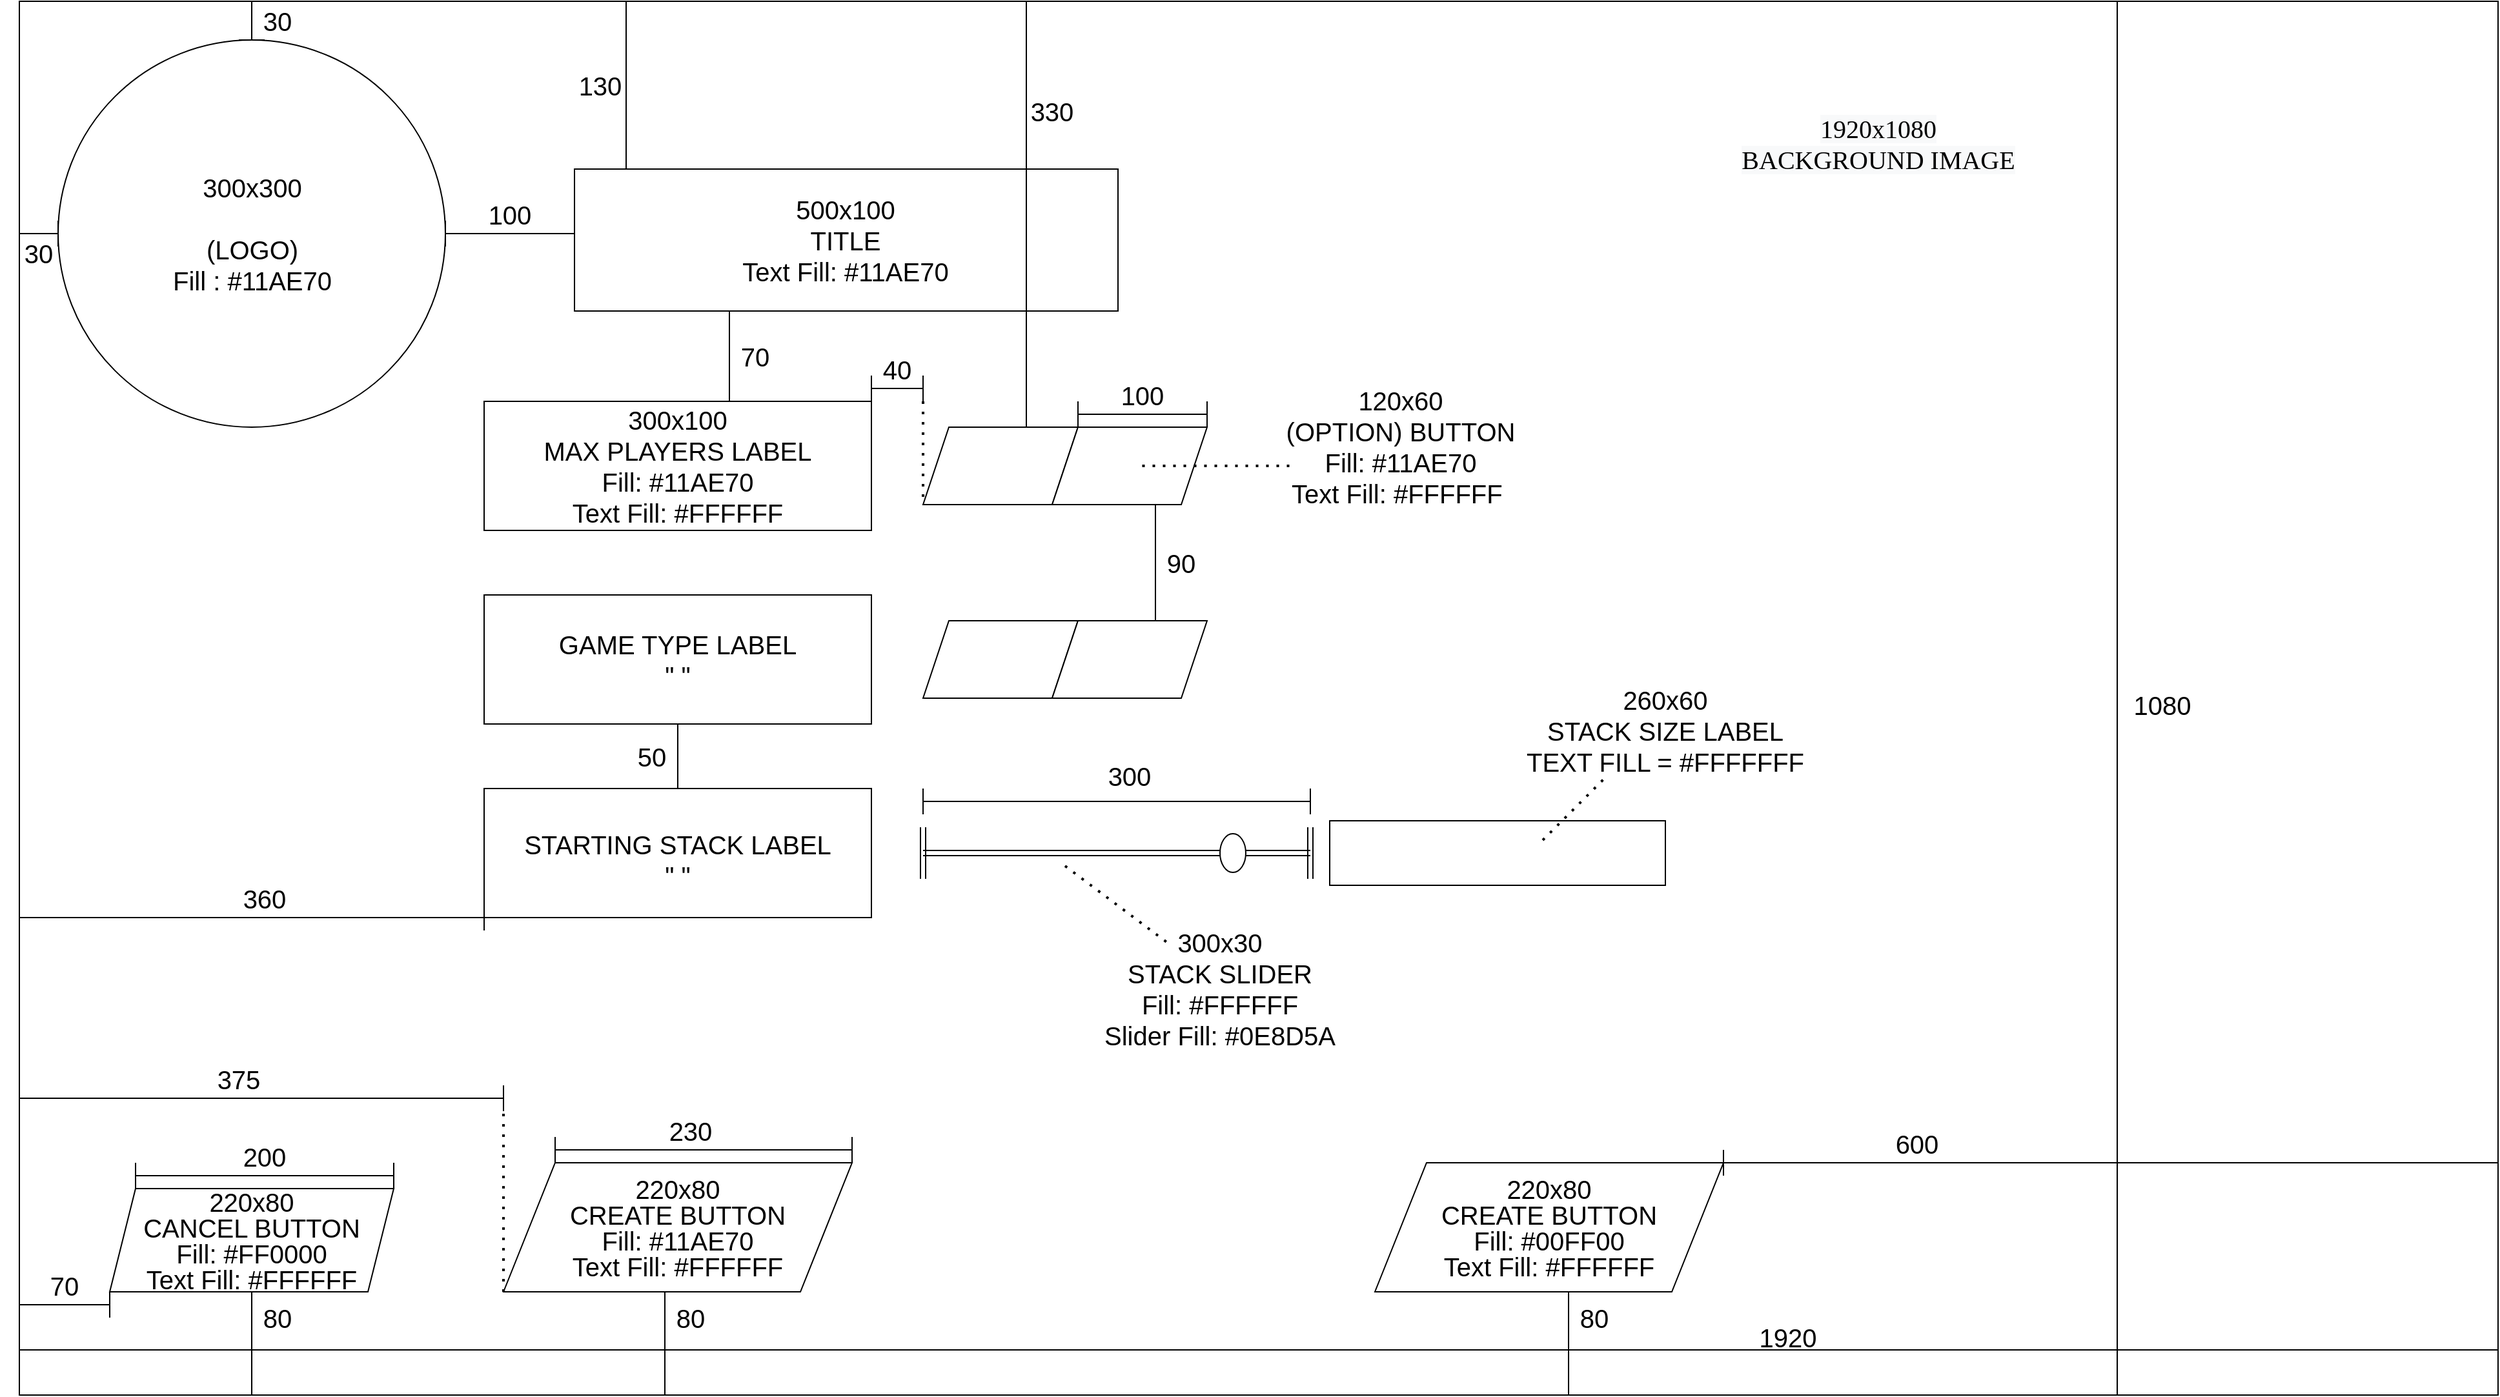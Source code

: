 <mxfile version="15.5.9" type="device"><diagram id="piDafpqhtRUU5qUU-vj8" name="Page-1"><mxGraphModel dx="3141" dy="667" grid="1" gridSize="10" guides="1" tooltips="1" connect="1" arrows="1" fold="1" page="1" pageScale="1" pageWidth="1920" pageHeight="1200" math="0" shadow="0"><root><mxCell id="0"/><mxCell id="1" parent="0"/><mxCell id="LGZmzNUmvJ8_ftPHyWyt-1" value="" style="rounded=0;whiteSpace=wrap;html=1;" parent="1" vertex="1"><mxGeometry width="1920" height="1080" as="geometry"/></mxCell><mxCell id="LGZmzNUmvJ8_ftPHyWyt-19" value="" style="ellipse;whiteSpace=wrap;html=1;aspect=fixed;fontSize=20;" parent="1" vertex="1"><mxGeometry x="30" y="30" width="300" height="300" as="geometry"/></mxCell><mxCell id="LGZmzNUmvJ8_ftPHyWyt-20" value="" style="shape=crossbar;whiteSpace=wrap;html=1;rounded=1;direction=south;fontSize=20;" parent="1" vertex="1"><mxGeometry x="170" width="20" height="30" as="geometry"/></mxCell><mxCell id="LGZmzNUmvJ8_ftPHyWyt-21" value="" style="shape=crossbar;whiteSpace=wrap;html=1;rounded=1;fontSize=20;" parent="1" vertex="1"><mxGeometry y="170" width="30" height="20" as="geometry"/></mxCell><mxCell id="LGZmzNUmvJ8_ftPHyWyt-22" value="30" style="text;html=1;strokeColor=none;fillColor=none;align=center;verticalAlign=middle;whiteSpace=wrap;rounded=0;fontSize=20;" parent="1" vertex="1"><mxGeometry x="170" width="60" height="30" as="geometry"/></mxCell><mxCell id="LGZmzNUmvJ8_ftPHyWyt-23" value="30" style="text;html=1;strokeColor=none;fillColor=none;align=center;verticalAlign=middle;whiteSpace=wrap;rounded=0;fontSize=20;" parent="1" vertex="1"><mxGeometry x="-15" y="180" width="60" height="30" as="geometry"/></mxCell><mxCell id="LGZmzNUmvJ8_ftPHyWyt-68" value="" style="shape=crossbar;whiteSpace=wrap;html=1;rounded=1;direction=south;fontSize=20;" parent="1" vertex="1"><mxGeometry x="1615" width="20" height="1080" as="geometry"/></mxCell><mxCell id="LGZmzNUmvJ8_ftPHyWyt-71" value="1080" style="text;html=1;strokeColor=none;fillColor=none;align=center;verticalAlign=middle;whiteSpace=wrap;rounded=0;fontSize=20;" parent="1" vertex="1"><mxGeometry x="1630" y="530" width="60" height="30" as="geometry"/></mxCell><mxCell id="LGZmzNUmvJ8_ftPHyWyt-78" value="" style="rounded=0;whiteSpace=wrap;html=1;fontFamily=Lucida Console;fontSize=67;" parent="1" vertex="1"><mxGeometry x="430" y="130" width="421" height="110" as="geometry"/></mxCell><mxCell id="LGZmzNUmvJ8_ftPHyWyt-79" value="" style="shape=crossbar;whiteSpace=wrap;html=1;rounded=1;fontSize=20;" parent="1" vertex="1"><mxGeometry y="1035" width="1920" height="20" as="geometry"/></mxCell><mxCell id="LGZmzNUmvJ8_ftPHyWyt-80" value="1920" style="text;html=1;strokeColor=none;fillColor=none;align=center;verticalAlign=middle;whiteSpace=wrap;rounded=0;fontSize=20;" parent="1" vertex="1"><mxGeometry x="1340" y="1020" width="60" height="30" as="geometry"/></mxCell><mxCell id="LGZmzNUmvJ8_ftPHyWyt-81" value="500x100&lt;br&gt;TITLE&lt;br&gt;Text Fill:&amp;nbsp;#11AE70" style="text;html=1;strokeColor=none;fillColor=none;align=center;verticalAlign=middle;whiteSpace=wrap;rounded=0;fontSize=20;" parent="1" vertex="1"><mxGeometry x="540" y="170" width="199.5" height="30" as="geometry"/></mxCell><mxCell id="LGZmzNUmvJ8_ftPHyWyt-83" value="" style="shape=crossbar;whiteSpace=wrap;html=1;rounded=1;direction=south;fontSize=20;" parent="1" vertex="1"><mxGeometry x="460" width="20" height="130" as="geometry"/></mxCell><mxCell id="LGZmzNUmvJ8_ftPHyWyt-84" value="130" style="text;html=1;strokeColor=none;fillColor=none;align=center;verticalAlign=middle;whiteSpace=wrap;rounded=0;fontSize=20;" parent="1" vertex="1"><mxGeometry x="420" y="50" width="60" height="30" as="geometry"/></mxCell><mxCell id="LGZmzNUmvJ8_ftPHyWyt-85" value="" style="shape=crossbar;whiteSpace=wrap;html=1;rounded=1;fontSize=20;" parent="1" vertex="1"><mxGeometry x="330" y="170" width="100" height="20" as="geometry"/></mxCell><mxCell id="LGZmzNUmvJ8_ftPHyWyt-86" value="100" style="text;html=1;strokeColor=none;fillColor=none;align=center;verticalAlign=middle;whiteSpace=wrap;rounded=0;fontSize=20;" parent="1" vertex="1"><mxGeometry x="350" y="150" width="60" height="30" as="geometry"/></mxCell><mxCell id="M35t09U9mjKwKnsg0Uut-1" value="" style="shape=parallelogram;perimeter=parallelogramPerimeter;whiteSpace=wrap;html=1;fixedSize=1;size=-10;" parent="1" vertex="1"><mxGeometry x="360" y="310" width="300" height="100" as="geometry"/></mxCell><mxCell id="M35t09U9mjKwKnsg0Uut-2" value="" style="shape=parallelogram;perimeter=parallelogramPerimeter;whiteSpace=wrap;html=1;fixedSize=1;size=-60;" parent="1" vertex="1"><mxGeometry x="360" y="460" width="300" height="100" as="geometry"/></mxCell><mxCell id="M35t09U9mjKwKnsg0Uut-3" value="" style="shape=parallelogram;perimeter=parallelogramPerimeter;whiteSpace=wrap;html=1;fixedSize=1;size=-140;" parent="1" vertex="1"><mxGeometry x="360" y="610" width="300" height="100" as="geometry"/></mxCell><mxCell id="M35t09U9mjKwKnsg0Uut-6" value="" style="shape=parallelogram;perimeter=parallelogramPerimeter;whiteSpace=wrap;html=1;fixedSize=1;" parent="1" vertex="1"><mxGeometry x="700" y="330" width="120" height="60" as="geometry"/></mxCell><mxCell id="M35t09U9mjKwKnsg0Uut-7" value="" style="shape=parallelogram;perimeter=parallelogramPerimeter;whiteSpace=wrap;html=1;fixedSize=1;" parent="1" vertex="1"><mxGeometry x="800" y="330" width="120" height="60" as="geometry"/></mxCell><mxCell id="M35t09U9mjKwKnsg0Uut-13" value="" style="shape=link;html=1;rounded=0;fontSize=45;startArrow=none;" parent="1" source="M35t09U9mjKwKnsg0Uut-17" edge="1"><mxGeometry width="100" relative="1" as="geometry"><mxPoint x="750" y="630" as="sourcePoint"/><mxPoint x="1000" y="660" as="targetPoint"/></mxGeometry></mxCell><mxCell id="M35t09U9mjKwKnsg0Uut-14" value="" style="shape=link;html=1;rounded=0;fontSize=45;" parent="1" edge="1"><mxGeometry width="100" relative="1" as="geometry"><mxPoint x="700" y="640" as="sourcePoint"/><mxPoint x="700" y="680" as="targetPoint"/></mxGeometry></mxCell><mxCell id="M35t09U9mjKwKnsg0Uut-17" value="" style="ellipse;whiteSpace=wrap;html=1;fontSize=45;" parent="1" vertex="1"><mxGeometry x="930" y="645" width="20" height="30" as="geometry"/></mxCell><mxCell id="M35t09U9mjKwKnsg0Uut-19" value="" style="shape=link;html=1;rounded=0;fontSize=45;endArrow=none;" parent="1" target="M35t09U9mjKwKnsg0Uut-17" edge="1"><mxGeometry width="100" relative="1" as="geometry"><mxPoint x="700" y="660" as="sourcePoint"/><mxPoint x="1000" y="630" as="targetPoint"/></mxGeometry></mxCell><mxCell id="M35t09U9mjKwKnsg0Uut-20" value="" style="shape=crossbar;whiteSpace=wrap;html=1;rounded=1;fontSize=20;" parent="1" vertex="1"><mxGeometry x="700" y="610" width="300" height="20" as="geometry"/></mxCell><mxCell id="M35t09U9mjKwKnsg0Uut-21" value="300" style="text;html=1;strokeColor=none;fillColor=none;align=center;verticalAlign=middle;whiteSpace=wrap;rounded=0;fontSize=20;" parent="1" vertex="1"><mxGeometry x="830" y="585" width="60" height="30" as="geometry"/></mxCell><mxCell id="M35t09U9mjKwKnsg0Uut-22" value="300x100&lt;br&gt;MAX PLAYERS LABEL&lt;br&gt;Fill:&amp;nbsp;#11AE70&lt;br&gt;Text Fill: #FFFFFF" style="text;html=1;strokeColor=none;fillColor=none;align=center;verticalAlign=middle;whiteSpace=wrap;rounded=0;fontSize=20;" parent="1" vertex="1"><mxGeometry x="385" y="345" width="250" height="30" as="geometry"/></mxCell><mxCell id="M35t09U9mjKwKnsg0Uut-25" value="" style="shape=crossbar;whiteSpace=wrap;html=1;rounded=1;direction=south;fontSize=20;" parent="1" vertex="1"><mxGeometry x="540" y="240" width="20" height="70" as="geometry"/></mxCell><mxCell id="M35t09U9mjKwKnsg0Uut-26" value="70" style="text;html=1;strokeColor=none;fillColor=none;align=center;verticalAlign=middle;whiteSpace=wrap;rounded=0;fontSize=20;" parent="1" vertex="1"><mxGeometry x="540" y="260" width="60" height="30" as="geometry"/></mxCell><mxCell id="M35t09U9mjKwKnsg0Uut-27" value="" style="shape=crossbar;whiteSpace=wrap;html=1;rounded=1;direction=south;fontSize=20;" parent="1" vertex="1"><mxGeometry x="500" y="560" width="20" height="50" as="geometry"/></mxCell><mxCell id="M35t09U9mjKwKnsg0Uut-28" value="50" style="text;html=1;strokeColor=none;fillColor=none;align=center;verticalAlign=middle;whiteSpace=wrap;rounded=0;fontSize=20;" parent="1" vertex="1"><mxGeometry x="460" y="570" width="60" height="30" as="geometry"/></mxCell><mxCell id="M35t09U9mjKwKnsg0Uut-29" value="" style="shape=crossbar;whiteSpace=wrap;html=1;rounded=1;fontSize=20;" parent="1" vertex="1"><mxGeometry y="700" width="360" height="20" as="geometry"/></mxCell><mxCell id="M35t09U9mjKwKnsg0Uut-30" value="360" style="text;html=1;strokeColor=none;fillColor=none;align=center;verticalAlign=middle;whiteSpace=wrap;rounded=0;fontSize=20;" parent="1" vertex="1"><mxGeometry x="160" y="680" width="60" height="30" as="geometry"/></mxCell><mxCell id="M35t09U9mjKwKnsg0Uut-32" value="" style="shape=crossbar;whiteSpace=wrap;html=1;rounded=1;fontSize=20;" parent="1" vertex="1"><mxGeometry x="820" y="310" width="100" height="20" as="geometry"/></mxCell><mxCell id="M35t09U9mjKwKnsg0Uut-33" value="100" style="text;html=1;strokeColor=none;fillColor=none;align=center;verticalAlign=middle;whiteSpace=wrap;rounded=0;fontSize=20;" parent="1" vertex="1"><mxGeometry x="840" y="290" width="60" height="30" as="geometry"/></mxCell><mxCell id="M35t09U9mjKwKnsg0Uut-34" value="" style="shape=crossbar;whiteSpace=wrap;html=1;rounded=1;fontSize=20;" parent="1" vertex="1"><mxGeometry x="660" y="290" width="40" height="20" as="geometry"/></mxCell><mxCell id="M35t09U9mjKwKnsg0Uut-35" value="40" style="text;html=1;strokeColor=none;fillColor=none;align=center;verticalAlign=middle;whiteSpace=wrap;rounded=0;fontSize=20;" parent="1" vertex="1"><mxGeometry x="650" y="270" width="60" height="30" as="geometry"/></mxCell><mxCell id="M35t09U9mjKwKnsg0Uut-37" value="" style="endArrow=none;dashed=1;html=1;dashPattern=1 3;strokeWidth=2;rounded=0;fontSize=45;" parent="1" edge="1"><mxGeometry width="50" height="50" relative="1" as="geometry"><mxPoint x="700" y="310" as="sourcePoint"/><mxPoint x="700" y="390" as="targetPoint"/></mxGeometry></mxCell><mxCell id="M35t09U9mjKwKnsg0Uut-38" value="" style="shape=link;html=1;rounded=0;fontSize=45;" parent="1" edge="1"><mxGeometry width="100" relative="1" as="geometry"><mxPoint x="1000" y="640" as="sourcePoint"/><mxPoint x="1000" y="680" as="targetPoint"/></mxGeometry></mxCell><mxCell id="Zm3W-1BmcqFfmd_wZ28C-4" value="" style="shape=parallelogram;perimeter=parallelogramPerimeter;whiteSpace=wrap;html=1;fixedSize=1;fontSize=40;" parent="1" vertex="1"><mxGeometry x="700" y="480" width="120" height="60" as="geometry"/></mxCell><mxCell id="Zm3W-1BmcqFfmd_wZ28C-5" value="" style="shape=parallelogram;perimeter=parallelogramPerimeter;whiteSpace=wrap;html=1;fixedSize=1;fontStyle=1" parent="1" vertex="1"><mxGeometry x="800" y="480" width="120" height="60" as="geometry"/></mxCell><mxCell id="Zm3W-1BmcqFfmd_wZ28C-7" value="" style="shape=crossbar;whiteSpace=wrap;html=1;rounded=1;direction=south;fontSize=20;" parent="1" vertex="1"><mxGeometry x="870" y="390" width="20" height="90" as="geometry"/></mxCell><mxCell id="Zm3W-1BmcqFfmd_wZ28C-8" value="90" style="text;html=1;strokeColor=none;fillColor=none;align=center;verticalAlign=middle;whiteSpace=wrap;rounded=0;fontSize=20;" parent="1" vertex="1"><mxGeometry x="870" y="420" width="60" height="30" as="geometry"/></mxCell><mxCell id="_Ig5ZccFIdGjMWB4NFbB-1" value="" style="shape=crossbar;whiteSpace=wrap;html=1;rounded=1;direction=south;" parent="1" vertex="1"><mxGeometry x="770" width="20" height="330" as="geometry"/></mxCell><mxCell id="_Ig5ZccFIdGjMWB4NFbB-5" value="330" style="text;html=1;strokeColor=none;fillColor=none;align=center;verticalAlign=middle;whiteSpace=wrap;rounded=0;fontSize=20;" parent="1" vertex="1"><mxGeometry x="770" y="70" width="60" height="30" as="geometry"/></mxCell><mxCell id="_Ig5ZccFIdGjMWB4NFbB-6" value="" style="shape=parallelogram;perimeter=parallelogramPerimeter;whiteSpace=wrap;html=1;fixedSize=1;" parent="1" vertex="1"><mxGeometry x="70" y="920" width="220" height="80" as="geometry"/></mxCell><mxCell id="_Ig5ZccFIdGjMWB4NFbB-7" value="" style="shape=parallelogram;perimeter=parallelogramPerimeter;whiteSpace=wrap;html=1;fixedSize=1;size=40;" parent="1" vertex="1"><mxGeometry x="1050" y="900" width="270" height="100" as="geometry"/></mxCell><mxCell id="_Ig5ZccFIdGjMWB4NFbB-8" value="" style="shape=crossbar;whiteSpace=wrap;html=1;rounded=1;" parent="1" vertex="1"><mxGeometry y="1000" width="70" height="20" as="geometry"/></mxCell><mxCell id="_Ig5ZccFIdGjMWB4NFbB-9" value="70" style="text;html=1;strokeColor=none;fillColor=none;align=center;verticalAlign=middle;whiteSpace=wrap;rounded=0;fontSize=20;" parent="1" vertex="1"><mxGeometry x="5" y="980" width="60" height="30" as="geometry"/></mxCell><mxCell id="_Ig5ZccFIdGjMWB4NFbB-10" value="" style="shape=crossbar;whiteSpace=wrap;html=1;rounded=1;direction=south;" parent="1" vertex="1"><mxGeometry x="170" y="1000" width="20" height="80" as="geometry"/></mxCell><mxCell id="_Ig5ZccFIdGjMWB4NFbB-11" value="80" style="text;html=1;strokeColor=none;fillColor=none;align=center;verticalAlign=middle;whiteSpace=wrap;rounded=0;fontSize=20;" parent="1" vertex="1"><mxGeometry x="170" y="1005" width="60" height="30" as="geometry"/></mxCell><mxCell id="_Ig5ZccFIdGjMWB4NFbB-12" value="&lt;p style=&quot;line-height: 1&quot;&gt;&lt;span&gt;220x80&lt;/span&gt;&lt;br&gt;&lt;span&gt;CANCEL BUTTON&lt;/span&gt;&lt;br&gt;&lt;span&gt;Fill: #FF0000&lt;/span&gt;&lt;br&gt;&lt;span&gt;Text Fill: #FFFFFF&lt;/span&gt;&lt;br&gt;&lt;/p&gt;" style="text;html=1;strokeColor=none;fillColor=none;align=center;verticalAlign=middle;whiteSpace=wrap;rounded=0;fontSize=20;" parent="1" vertex="1"><mxGeometry x="70" y="945" width="220" height="30" as="geometry"/></mxCell><mxCell id="_Ig5ZccFIdGjMWB4NFbB-15" value="" style="shape=crossbar;whiteSpace=wrap;html=1;rounded=1;" parent="1" vertex="1"><mxGeometry x="90" y="900" width="200" height="20" as="geometry"/></mxCell><mxCell id="_Ig5ZccFIdGjMWB4NFbB-16" value="200" style="text;html=1;strokeColor=none;fillColor=none;align=center;verticalAlign=middle;whiteSpace=wrap;rounded=0;fontSize=20;" parent="1" vertex="1"><mxGeometry x="160" y="880" width="60" height="30" as="geometry"/></mxCell><mxCell id="_Ig5ZccFIdGjMWB4NFbB-18" value="" style="shape=crossbar;whiteSpace=wrap;html=1;rounded=1;direction=south;" parent="1" vertex="1"><mxGeometry x="1190" y="1000" width="20" height="80" as="geometry"/></mxCell><mxCell id="_Ig5ZccFIdGjMWB4NFbB-19" value="" style="shape=crossbar;whiteSpace=wrap;html=1;rounded=1;" parent="1" vertex="1"><mxGeometry x="1320" y="890" width="600" height="20" as="geometry"/></mxCell><mxCell id="_Ig5ZccFIdGjMWB4NFbB-20" value="600" style="text;html=1;strokeColor=none;fillColor=none;align=center;verticalAlign=middle;whiteSpace=wrap;rounded=0;fontSize=20;" parent="1" vertex="1"><mxGeometry x="1440" y="870" width="60" height="30" as="geometry"/></mxCell><mxCell id="_Ig5ZccFIdGjMWB4NFbB-21" value="80" style="text;html=1;strokeColor=none;fillColor=none;align=center;verticalAlign=middle;whiteSpace=wrap;rounded=0;fontSize=20;" parent="1" vertex="1"><mxGeometry x="1190" y="1005" width="60" height="30" as="geometry"/></mxCell><mxCell id="_Ig5ZccFIdGjMWB4NFbB-22" value="GAME TYPE LABEL&lt;br&gt;&quot; &quot;" style="text;html=1;strokeColor=none;fillColor=none;align=center;verticalAlign=middle;whiteSpace=wrap;rounded=0;fontSize=20;" parent="1" vertex="1"><mxGeometry x="385" y="495" width="250" height="30" as="geometry"/></mxCell><mxCell id="_Ig5ZccFIdGjMWB4NFbB-23" value="STARTING STACK LABEL&lt;br&gt;&quot; &quot;" style="text;html=1;strokeColor=none;fillColor=none;align=center;verticalAlign=middle;whiteSpace=wrap;rounded=0;fontSize=20;" parent="1" vertex="1"><mxGeometry x="385" y="650" width="250" height="30" as="geometry"/></mxCell><mxCell id="_Ig5ZccFIdGjMWB4NFbB-26" value="&lt;p style=&quot;line-height: 1&quot;&gt;&lt;span&gt;220x80&lt;/span&gt;&lt;br&gt;&lt;span&gt;CREATE BUTTON&lt;/span&gt;&lt;br&gt;&lt;span&gt;Fill: #00FF00&lt;/span&gt;&lt;br&gt;&lt;span&gt;Text Fill: #FFFFFF&lt;/span&gt;&lt;br&gt;&lt;/p&gt;" style="text;html=1;strokeColor=none;fillColor=none;align=center;verticalAlign=middle;whiteSpace=wrap;rounded=0;fontSize=20;" parent="1" vertex="1"><mxGeometry x="1075" y="927.5" width="220" height="45" as="geometry"/></mxCell><mxCell id="_Ig5ZccFIdGjMWB4NFbB-27" value="120x60&lt;br&gt;(OPTION) BUTTON&lt;br&gt;Fill:&amp;nbsp;#11AE70&lt;br&gt;Text Fill: #FFFFFF&amp;nbsp;" style="text;html=1;strokeColor=none;fillColor=none;align=center;verticalAlign=middle;whiteSpace=wrap;rounded=0;fontSize=20;" parent="1" vertex="1"><mxGeometry x="970" y="330" width="199.5" height="30" as="geometry"/></mxCell><mxCell id="_Ig5ZccFIdGjMWB4NFbB-30" value="" style="endArrow=none;dashed=1;html=1;dashPattern=1 3;strokeWidth=2;rounded=0;fontSize=15;" parent="1" edge="1"><mxGeometry width="50" height="50" relative="1" as="geometry"><mxPoint x="869.75" y="360" as="sourcePoint"/><mxPoint x="989.75" y="360" as="targetPoint"/></mxGeometry></mxCell><mxCell id="_Ig5ZccFIdGjMWB4NFbB-31" value="300x30&lt;br&gt;STACK SLIDER&lt;br&gt;Fill: #FFFFFF&lt;br&gt;Slider Fill:&amp;nbsp;#0E8D5A" style="text;html=1;strokeColor=none;fillColor=none;align=center;verticalAlign=middle;whiteSpace=wrap;rounded=0;fontSize=20;" parent="1" vertex="1"><mxGeometry x="830" y="750" width="199.5" height="30" as="geometry"/></mxCell><mxCell id="_Ig5ZccFIdGjMWB4NFbB-33" value="" style="endArrow=none;dashed=1;html=1;dashPattern=1 3;strokeWidth=2;rounded=0;fontSize=15;" parent="1" edge="1"><mxGeometry width="50" height="50" relative="1" as="geometry"><mxPoint x="810" y="670" as="sourcePoint"/><mxPoint x="890" y="730" as="targetPoint"/></mxGeometry></mxCell><mxCell id="_Ig5ZccFIdGjMWB4NFbB-34" value="&lt;span style=&quot;color: rgb(0 , 0 , 0) ; font-family: &amp;#34;tahoma&amp;#34; ; font-size: 20px ; font-style: normal ; font-weight: 400 ; letter-spacing: normal ; text-indent: 0px ; text-transform: none ; word-spacing: 0px ; background-color: rgb(248 , 249 , 250) ; display: inline ; float: none&quot;&gt;1920x1080&lt;/span&gt;&lt;br style=&quot;color: rgb(0 , 0 , 0) ; font-family: &amp;#34;tahoma&amp;#34; ; font-size: 20px ; font-style: normal ; font-weight: 400 ; letter-spacing: normal ; text-indent: 0px ; text-transform: none ; word-spacing: 0px ; background-color: rgb(248 , 249 , 250)&quot;&gt;&lt;span style=&quot;color: rgb(0 , 0 , 0) ; font-family: &amp;#34;tahoma&amp;#34; ; font-size: 20px ; font-style: normal ; font-weight: 400 ; letter-spacing: normal ; text-indent: 0px ; text-transform: none ; word-spacing: 0px ; background-color: rgb(248 , 249 , 250) ; display: inline ; float: none&quot;&gt;BACKGROUND IMAGE&lt;/span&gt;" style="text;whiteSpace=wrap;html=1;fontSize=15;align=center;" parent="1" vertex="1"><mxGeometry x="1330" y="80" width="220" height="60" as="geometry"/></mxCell><mxCell id="_Ig5ZccFIdGjMWB4NFbB-35" value="300x300&lt;br&gt;&lt;br&gt;(LOGO)&lt;br&gt;Fill :&amp;nbsp;#11AE70" style="text;html=1;strokeColor=none;fillColor=none;align=center;verticalAlign=middle;whiteSpace=wrap;rounded=0;fontSize=20;" parent="1" vertex="1"><mxGeometry x="87.5" y="165" width="185" height="30" as="geometry"/></mxCell><mxCell id="XUDfmhcxMJZXEtI_BAAm-1" value="" style="shape=parallelogram;perimeter=parallelogramPerimeter;whiteSpace=wrap;html=1;fixedSize=1;size=40;" vertex="1" parent="1"><mxGeometry x="375" y="900" width="270" height="100" as="geometry"/></mxCell><mxCell id="XUDfmhcxMJZXEtI_BAAm-2" value="" style="shape=crossbar;whiteSpace=wrap;html=1;rounded=1;" vertex="1" parent="1"><mxGeometry x="415" y="880" width="230" height="20" as="geometry"/></mxCell><mxCell id="XUDfmhcxMJZXEtI_BAAm-3" value="&lt;p style=&quot;line-height: 1&quot;&gt;&lt;span&gt;220x80&lt;/span&gt;&lt;br&gt;&lt;span&gt;CREATE BUTTON&lt;/span&gt;&lt;br&gt;&lt;span&gt;Fill:&amp;nbsp;&lt;/span&gt;#11AE70&lt;br&gt;&lt;span&gt;Text Fill: #FFFFFF&lt;/span&gt;&lt;br&gt;&lt;/p&gt;" style="text;html=1;strokeColor=none;fillColor=none;align=center;verticalAlign=middle;whiteSpace=wrap;rounded=0;fontSize=20;" vertex="1" parent="1"><mxGeometry x="400" y="927.5" width="220" height="45" as="geometry"/></mxCell><mxCell id="XUDfmhcxMJZXEtI_BAAm-4" value="230" style="text;html=1;strokeColor=none;fillColor=none;align=center;verticalAlign=middle;whiteSpace=wrap;rounded=0;fontSize=20;" vertex="1" parent="1"><mxGeometry x="490" y="860" width="60" height="30" as="geometry"/></mxCell><mxCell id="XUDfmhcxMJZXEtI_BAAm-5" value="" style="shape=crossbar;whiteSpace=wrap;html=1;rounded=1;" vertex="1" parent="1"><mxGeometry y="840" width="375" height="20" as="geometry"/></mxCell><mxCell id="XUDfmhcxMJZXEtI_BAAm-6" value="" style="endArrow=none;dashed=1;html=1;dashPattern=1 3;strokeWidth=2;rounded=0;" edge="1" parent="1"><mxGeometry width="50" height="50" relative="1" as="geometry"><mxPoint x="375" y="1000" as="sourcePoint"/><mxPoint x="375" y="860" as="targetPoint"/></mxGeometry></mxCell><mxCell id="XUDfmhcxMJZXEtI_BAAm-7" value="375" style="text;html=1;strokeColor=none;fillColor=none;align=center;verticalAlign=middle;whiteSpace=wrap;rounded=0;fontSize=20;" vertex="1" parent="1"><mxGeometry x="140" y="820" width="60" height="30" as="geometry"/></mxCell><mxCell id="XUDfmhcxMJZXEtI_BAAm-8" value="" style="shape=crossbar;whiteSpace=wrap;html=1;rounded=1;direction=south;" vertex="1" parent="1"><mxGeometry x="490" y="1000" width="20" height="80" as="geometry"/></mxCell><mxCell id="XUDfmhcxMJZXEtI_BAAm-9" value="80" style="text;html=1;strokeColor=none;fillColor=none;align=center;verticalAlign=middle;whiteSpace=wrap;rounded=0;fontSize=20;" vertex="1" parent="1"><mxGeometry x="490" y="1005" width="60" height="30" as="geometry"/></mxCell><mxCell id="XUDfmhcxMJZXEtI_BAAm-10" value="" style="rounded=0;whiteSpace=wrap;html=1;" vertex="1" parent="1"><mxGeometry x="1015" y="635" width="260" height="50" as="geometry"/></mxCell><mxCell id="XUDfmhcxMJZXEtI_BAAm-12" value="260x60&lt;br&gt;STACK SIZE LABEL&lt;br&gt;TEXT FILL = #FFFFFFF" style="text;html=1;strokeColor=none;fillColor=none;align=center;verticalAlign=middle;whiteSpace=wrap;rounded=0;fontSize=20;" vertex="1" parent="1"><mxGeometry x="1160" y="550" width="230" height="30" as="geometry"/></mxCell><mxCell id="XUDfmhcxMJZXEtI_BAAm-14" value="" style="endArrow=none;dashed=1;html=1;dashPattern=1 3;strokeWidth=2;rounded=0;" edge="1" parent="1"><mxGeometry width="50" height="50" relative="1" as="geometry"><mxPoint x="1180" y="650" as="sourcePoint"/><mxPoint x="1230" y="600" as="targetPoint"/></mxGeometry></mxCell></root></mxGraphModel></diagram></mxfile>